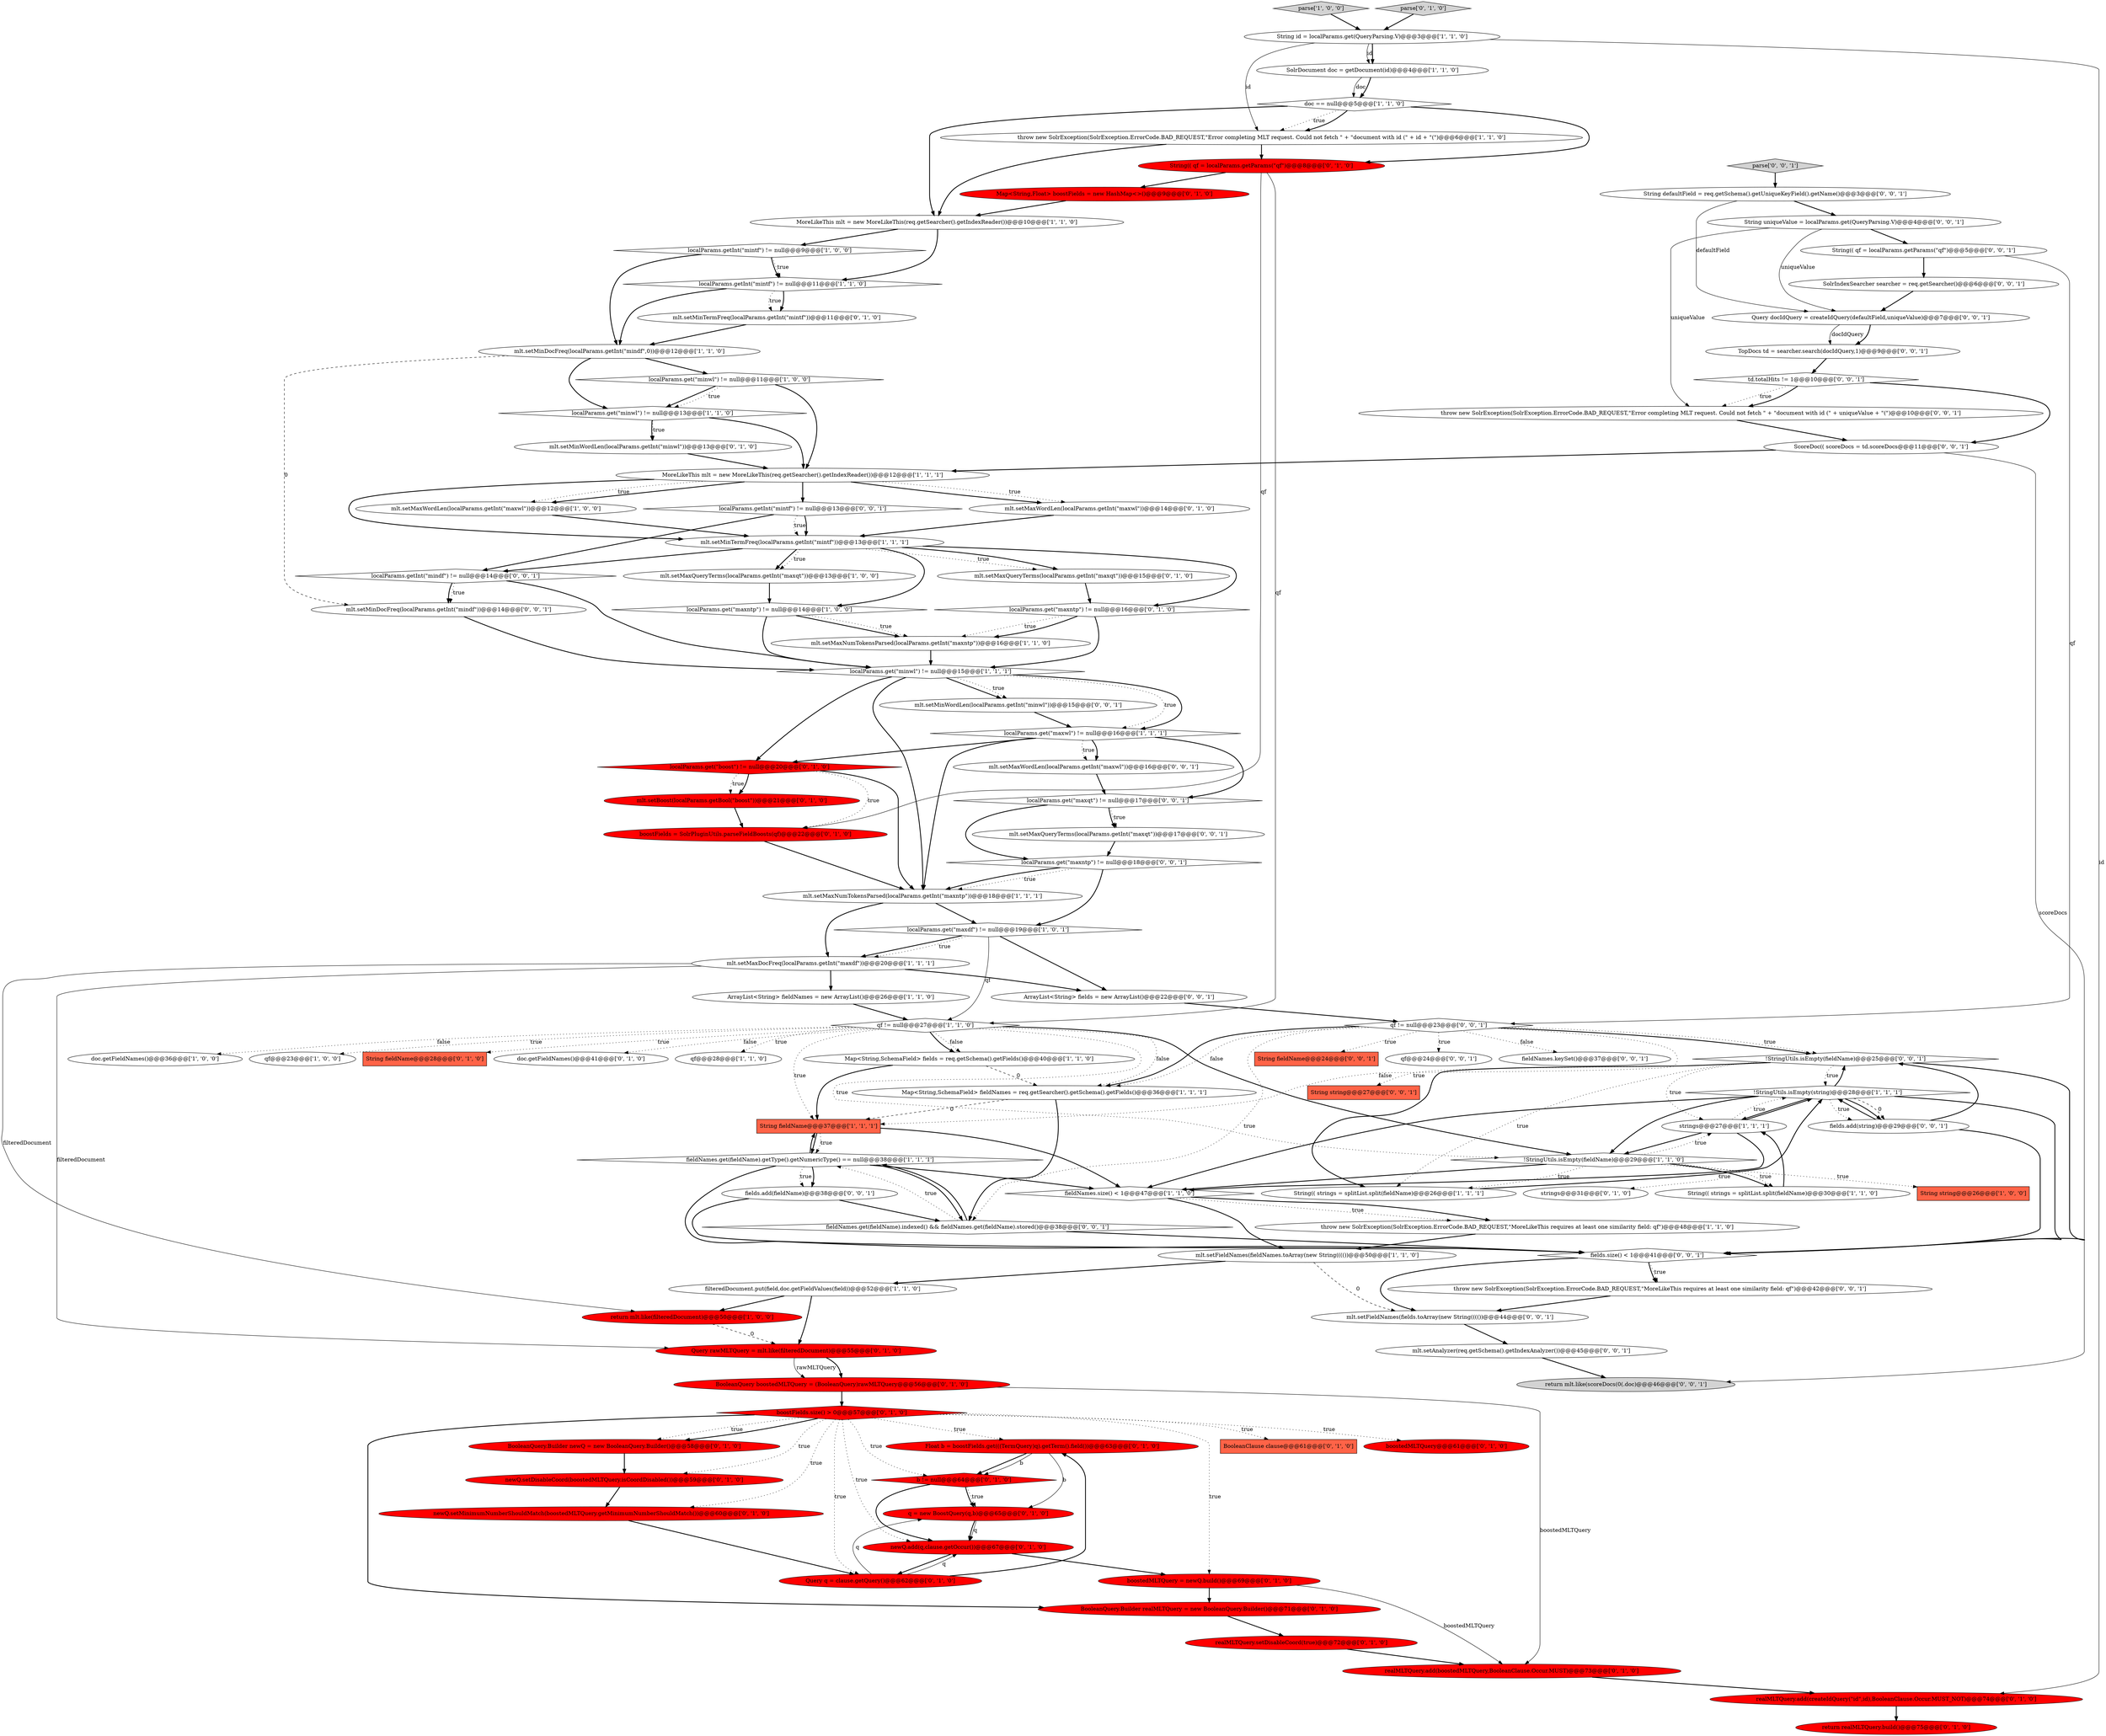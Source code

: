 digraph {
3 [style = filled, label = "localParams.getInt(\"mintf\") != null@@@9@@@['1', '0', '0']", fillcolor = white, shape = diamond image = "AAA0AAABBB1BBB"];
51 [style = filled, label = "mlt.setMaxWordLen(localParams.getInt(\"maxwl\"))@@@14@@@['0', '1', '0']", fillcolor = white, shape = ellipse image = "AAA0AAABBB2BBB"];
9 [style = filled, label = "mlt.setMaxNumTokensParsed(localParams.getInt(\"maxntp\"))@@@18@@@['1', '1', '1']", fillcolor = white, shape = ellipse image = "AAA0AAABBB1BBB"];
13 [style = filled, label = "Map<String,SchemaField> fieldNames = req.getSearcher().getSchema().getFields()@@@36@@@['1', '1', '1']", fillcolor = white, shape = ellipse image = "AAA0AAABBB1BBB"];
58 [style = filled, label = "mlt.setMinWordLen(localParams.getInt(\"minwl\"))@@@13@@@['0', '1', '0']", fillcolor = white, shape = ellipse image = "AAA0AAABBB2BBB"];
24 [style = filled, label = "MoreLikeThis mlt = new MoreLikeThis(req.getSearcher().getIndexReader())@@@12@@@['1', '1', '1']", fillcolor = white, shape = ellipse image = "AAA0AAABBB1BBB"];
44 [style = filled, label = "mlt.setMaxQueryTerms(localParams.getInt(\"maxqt\"))@@@15@@@['0', '1', '0']", fillcolor = white, shape = ellipse image = "AAA0AAABBB2BBB"];
89 [style = filled, label = "String(( qf = localParams.getParams(\"qf\")@@@5@@@['0', '0', '1']", fillcolor = white, shape = ellipse image = "AAA0AAABBB3BBB"];
48 [style = filled, label = "boostFields.size() > 0@@@57@@@['0', '1', '0']", fillcolor = red, shape = diamond image = "AAA1AAABBB2BBB"];
65 [style = filled, label = "Float b = boostFields.get(((TermQuery)q).getTerm().field())@@@63@@@['0', '1', '0']", fillcolor = red, shape = ellipse image = "AAA1AAABBB2BBB"];
16 [style = filled, label = "localParams.get(\"maxwl\") != null@@@16@@@['1', '1', '1']", fillcolor = white, shape = diamond image = "AAA0AAABBB1BBB"];
49 [style = filled, label = "realMLTQuery.add(createIdQuery(\"id\",id),BooleanClause.Occur.MUST_NOT)@@@74@@@['0', '1', '0']", fillcolor = red, shape = ellipse image = "AAA1AAABBB2BBB"];
32 [style = filled, label = "String fieldName@@@37@@@['1', '1', '1']", fillcolor = tomato, shape = box image = "AAA0AAABBB1BBB"];
25 [style = filled, label = "return mlt.like(filteredDocument)@@@50@@@['1', '0', '0']", fillcolor = red, shape = ellipse image = "AAA1AAABBB1BBB"];
100 [style = filled, label = "mlt.setMinWordLen(localParams.getInt(\"minwl\"))@@@15@@@['0', '0', '1']", fillcolor = white, shape = ellipse image = "AAA0AAABBB3BBB"];
81 [style = filled, label = "String string@@@27@@@['0', '0', '1']", fillcolor = tomato, shape = box image = "AAA0AAABBB3BBB"];
21 [style = filled, label = "ArrayList<String> fieldNames = new ArrayList()@@@26@@@['1', '1', '0']", fillcolor = white, shape = ellipse image = "AAA0AAABBB1BBB"];
107 [style = filled, label = "throw new SolrException(SolrException.ErrorCode.BAD_REQUEST,\"MoreLikeThis requires at least one similarity field: qf\")@@@42@@@['0', '0', '1']", fillcolor = white, shape = ellipse image = "AAA0AAABBB3BBB"];
14 [style = filled, label = "parse['1', '0', '0']", fillcolor = lightgray, shape = diamond image = "AAA0AAABBB1BBB"];
67 [style = filled, label = "String(( qf = localParams.getParams(\"qf\")@@@8@@@['0', '1', '0']", fillcolor = red, shape = ellipse image = "AAA1AAABBB2BBB"];
77 [style = filled, label = "ArrayList<String> fields = new ArrayList()@@@22@@@['0', '0', '1']", fillcolor = white, shape = ellipse image = "AAA0AAABBB3BBB"];
17 [style = filled, label = "throw new SolrException(SolrException.ErrorCode.BAD_REQUEST,\"Error completing MLT request. Could not fetch \" + \"document with id (\" + id + \"(\")@@@6@@@['1', '1', '0']", fillcolor = white, shape = ellipse image = "AAA0AAABBB1BBB"];
8 [style = filled, label = "filteredDocument.put(field,doc.getFieldValues(field))@@@52@@@['1', '1', '0']", fillcolor = white, shape = ellipse image = "AAA0AAABBB1BBB"];
5 [style = filled, label = "localParams.get(\"maxntp\") != null@@@14@@@['1', '0', '0']", fillcolor = white, shape = diamond image = "AAA0AAABBB1BBB"];
39 [style = filled, label = "SolrDocument doc = getDocument(id)@@@4@@@['1', '1', '0']", fillcolor = white, shape = ellipse image = "AAA0AAABBB1BBB"];
83 [style = filled, label = "String defaultField = req.getSchema().getUniqueKeyField().getName()@@@3@@@['0', '0', '1']", fillcolor = white, shape = ellipse image = "AAA0AAABBB3BBB"];
93 [style = filled, label = "localParams.getInt(\"mindf\") != null@@@14@@@['0', '0', '1']", fillcolor = white, shape = diamond image = "AAA0AAABBB3BBB"];
63 [style = filled, label = "BooleanQuery.Builder realMLTQuery = new BooleanQuery.Builder()@@@71@@@['0', '1', '0']", fillcolor = red, shape = ellipse image = "AAA1AAABBB2BBB"];
85 [style = filled, label = "return mlt.like(scoreDocs(0(.doc)@@@46@@@['0', '0', '1']", fillcolor = lightgray, shape = ellipse image = "AAA0AAABBB3BBB"];
47 [style = filled, label = "Query rawMLTQuery = mlt.like(filteredDocument)@@@55@@@['0', '1', '0']", fillcolor = red, shape = ellipse image = "AAA1AAABBB2BBB"];
20 [style = filled, label = "mlt.setMaxNumTokensParsed(localParams.getInt(\"maxntp\"))@@@16@@@['1', '1', '0']", fillcolor = white, shape = ellipse image = "AAA0AAABBB1BBB"];
70 [style = filled, label = "realMLTQuery.setDisableCoord(true)@@@72@@@['0', '1', '0']", fillcolor = red, shape = ellipse image = "AAA1AAABBB2BBB"];
92 [style = filled, label = "Query docIdQuery = createIdQuery(defaultField,uniqueValue)@@@7@@@['0', '0', '1']", fillcolor = white, shape = ellipse image = "AAA0AAABBB3BBB"];
18 [style = filled, label = "fieldNames.get(fieldName).getType().getNumericType() == null@@@38@@@['1', '1', '1']", fillcolor = white, shape = diamond image = "AAA0AAABBB1BBB"];
72 [style = filled, label = "realMLTQuery.add(boostedMLTQuery,BooleanClause.Occur.MUST)@@@73@@@['0', '1', '0']", fillcolor = red, shape = ellipse image = "AAA1AAABBB2BBB"];
36 [style = filled, label = "localParams.get(\"maxdf\") != null@@@19@@@['1', '0', '1']", fillcolor = white, shape = diamond image = "AAA0AAABBB1BBB"];
33 [style = filled, label = "!StringUtils.isEmpty(string)@@@28@@@['1', '1', '1']", fillcolor = white, shape = diamond image = "AAA0AAABBB1BBB"];
42 [style = filled, label = "BooleanClause clause@@@61@@@['0', '1', '0']", fillcolor = tomato, shape = box image = "AAA0AAABBB2BBB"];
6 [style = filled, label = "doc.getFieldNames()@@@36@@@['1', '0', '0']", fillcolor = white, shape = ellipse image = "AAA0AAABBB1BBB"];
73 [style = filled, label = "parse['0', '1', '0']", fillcolor = lightgray, shape = diamond image = "AAA0AAABBB2BBB"];
69 [style = filled, label = "Map<String,Float> boostFields = new HashMap<>()@@@9@@@['0', '1', '0']", fillcolor = red, shape = ellipse image = "AAA1AAABBB2BBB"];
75 [style = filled, label = "localParams.get(\"maxntp\") != null@@@18@@@['0', '0', '1']", fillcolor = white, shape = diamond image = "AAA0AAABBB3BBB"];
1 [style = filled, label = "strings@@@27@@@['1', '1', '1']", fillcolor = white, shape = ellipse image = "AAA0AAABBB1BBB"];
37 [style = filled, label = "MoreLikeThis mlt = new MoreLikeThis(req.getSearcher().getIndexReader())@@@10@@@['1', '1', '0']", fillcolor = white, shape = ellipse image = "AAA0AAABBB1BBB"];
43 [style = filled, label = "newQ.setMinimumNumberShouldMatch(boostedMLTQuery.getMinimumNumberShouldMatch())@@@60@@@['0', '1', '0']", fillcolor = red, shape = ellipse image = "AAA1AAABBB2BBB"];
2 [style = filled, label = "mlt.setMaxQueryTerms(localParams.getInt(\"maxqt\"))@@@13@@@['1', '0', '0']", fillcolor = white, shape = ellipse image = "AAA0AAABBB1BBB"];
104 [style = filled, label = "fields.add(string)@@@29@@@['0', '0', '1']", fillcolor = white, shape = ellipse image = "AAA0AAABBB3BBB"];
11 [style = filled, label = "mlt.setFieldNames(fieldNames.toArray(new String(((())@@@50@@@['1', '1', '0']", fillcolor = white, shape = ellipse image = "AAA0AAABBB1BBB"];
88 [style = filled, label = "throw new SolrException(SolrException.ErrorCode.BAD_REQUEST,\"Error completing MLT request. Could not fetch \" + \"document with id (\" + uniqueValue + \"(\")@@@10@@@['0', '0', '1']", fillcolor = white, shape = ellipse image = "AAA0AAABBB3BBB"];
38 [style = filled, label = "localParams.get(\"minwl\") != null@@@15@@@['1', '1', '1']", fillcolor = white, shape = diamond image = "AAA0AAABBB1BBB"];
59 [style = filled, label = "boostedMLTQuery@@@61@@@['0', '1', '0']", fillcolor = red, shape = ellipse image = "AAA1AAABBB2BBB"];
94 [style = filled, label = "String fieldName@@@24@@@['0', '0', '1']", fillcolor = tomato, shape = box image = "AAA0AAABBB3BBB"];
30 [style = filled, label = "Map<String,SchemaField> fields = req.getSchema().getFields()@@@40@@@['1', '1', '0']", fillcolor = white, shape = ellipse image = "AAA0AAABBB1BBB"];
23 [style = filled, label = "qf != null@@@27@@@['1', '1', '0']", fillcolor = white, shape = diamond image = "AAA0AAABBB1BBB"];
28 [style = filled, label = "doc == null@@@5@@@['1', '1', '0']", fillcolor = white, shape = diamond image = "AAA0AAABBB1BBB"];
53 [style = filled, label = "q = new BoostQuery(q,b)@@@65@@@['0', '1', '0']", fillcolor = red, shape = ellipse image = "AAA1AAABBB2BBB"];
71 [style = filled, label = "boostFields = SolrPluginUtils.parseFieldBoosts(qf)@@@22@@@['0', '1', '0']", fillcolor = red, shape = ellipse image = "AAA1AAABBB2BBB"];
97 [style = filled, label = "fieldNames.get(fieldName).indexed() && fieldNames.get(fieldName).stored()@@@38@@@['0', '0', '1']", fillcolor = white, shape = diamond image = "AAA0AAABBB3BBB"];
76 [style = filled, label = "SolrIndexSearcher searcher = req.getSearcher()@@@6@@@['0', '0', '1']", fillcolor = white, shape = ellipse image = "AAA0AAABBB3BBB"];
31 [style = filled, label = "String(( strings = splitList.split(fieldName)@@@30@@@['1', '1', '0']", fillcolor = white, shape = ellipse image = "AAA0AAABBB1BBB"];
68 [style = filled, label = "newQ.setDisableCoord(boostedMLTQuery.isCoordDisabled())@@@59@@@['0', '1', '0']", fillcolor = red, shape = ellipse image = "AAA1AAABBB2BBB"];
7 [style = filled, label = "String string@@@26@@@['1', '0', '0']", fillcolor = tomato, shape = box image = "AAA0AAABBB1BBB"];
62 [style = filled, label = "Query q = clause.getQuery()@@@62@@@['0', '1', '0']", fillcolor = red, shape = ellipse image = "AAA1AAABBB2BBB"];
50 [style = filled, label = "BooleanQuery boostedMLTQuery = (BooleanQuery)rawMLTQuery@@@56@@@['0', '1', '0']", fillcolor = red, shape = ellipse image = "AAA1AAABBB2BBB"];
34 [style = filled, label = "qf@@@23@@@['1', '0', '0']", fillcolor = white, shape = ellipse image = "AAA0AAABBB1BBB"];
102 [style = filled, label = "mlt.setMaxQueryTerms(localParams.getInt(\"maxqt\"))@@@17@@@['0', '0', '1']", fillcolor = white, shape = ellipse image = "AAA0AAABBB3BBB"];
66 [style = filled, label = "strings@@@31@@@['0', '1', '0']", fillcolor = white, shape = ellipse image = "AAA0AAABBB2BBB"];
90 [style = filled, label = "mlt.setAnalyzer(req.getSchema().getIndexAnalyzer())@@@45@@@['0', '0', '1']", fillcolor = white, shape = ellipse image = "AAA0AAABBB3BBB"];
10 [style = filled, label = "mlt.setMinTermFreq(localParams.getInt(\"mintf\"))@@@13@@@['1', '1', '1']", fillcolor = white, shape = ellipse image = "AAA0AAABBB1BBB"];
0 [style = filled, label = "mlt.setMaxWordLen(localParams.getInt(\"maxwl\"))@@@12@@@['1', '0', '0']", fillcolor = white, shape = ellipse image = "AAA0AAABBB1BBB"];
61 [style = filled, label = "return realMLTQuery.build()@@@75@@@['0', '1', '0']", fillcolor = red, shape = ellipse image = "AAA1AAABBB2BBB"];
101 [style = filled, label = "fields.add(fieldName)@@@38@@@['0', '0', '1']", fillcolor = white, shape = ellipse image = "AAA0AAABBB3BBB"];
80 [style = filled, label = "localParams.getInt(\"mintf\") != null@@@13@@@['0', '0', '1']", fillcolor = white, shape = diamond image = "AAA0AAABBB3BBB"];
46 [style = filled, label = "String fieldName@@@28@@@['0', '1', '0']", fillcolor = tomato, shape = box image = "AAA0AAABBB2BBB"];
86 [style = filled, label = "td.totalHits != 1@@@10@@@['0', '0', '1']", fillcolor = white, shape = diamond image = "AAA0AAABBB3BBB"];
87 [style = filled, label = "mlt.setFieldNames(fields.toArray(new String(((())@@@44@@@['0', '0', '1']", fillcolor = white, shape = ellipse image = "AAA0AAABBB3BBB"];
35 [style = filled, label = "mlt.setMaxDocFreq(localParams.getInt(\"maxdf\"))@@@20@@@['1', '1', '1']", fillcolor = white, shape = ellipse image = "AAA0AAABBB1BBB"];
12 [style = filled, label = "String(( strings = splitList.split(fieldName)@@@26@@@['1', '1', '1']", fillcolor = white, shape = ellipse image = "AAA0AAABBB1BBB"];
27 [style = filled, label = "!StringUtils.isEmpty(fieldName)@@@29@@@['1', '1', '0']", fillcolor = white, shape = diamond image = "AAA0AAABBB1BBB"];
74 [style = filled, label = "localParams.get(\"maxntp\") != null@@@16@@@['0', '1', '0']", fillcolor = white, shape = diamond image = "AAA0AAABBB2BBB"];
60 [style = filled, label = "boostedMLTQuery = newQ.build()@@@69@@@['0', '1', '0']", fillcolor = red, shape = ellipse image = "AAA1AAABBB2BBB"];
45 [style = filled, label = "BooleanQuery.Builder newQ = new BooleanQuery.Builder()@@@58@@@['0', '1', '0']", fillcolor = red, shape = ellipse image = "AAA1AAABBB2BBB"];
78 [style = filled, label = "ScoreDoc(( scoreDocs = td.scoreDocs@@@11@@@['0', '0', '1']", fillcolor = white, shape = ellipse image = "AAA0AAABBB3BBB"];
52 [style = filled, label = "mlt.setBoost(localParams.getBool(\"boost\"))@@@21@@@['0', '1', '0']", fillcolor = red, shape = ellipse image = "AAA1AAABBB2BBB"];
105 [style = filled, label = "qf@@@24@@@['0', '0', '1']", fillcolor = white, shape = ellipse image = "AAA0AAABBB3BBB"];
84 [style = filled, label = "!StringUtils.isEmpty(fieldName)@@@25@@@['0', '0', '1']", fillcolor = white, shape = diamond image = "AAA0AAABBB3BBB"];
79 [style = filled, label = "mlt.setMaxWordLen(localParams.getInt(\"maxwl\"))@@@16@@@['0', '0', '1']", fillcolor = white, shape = ellipse image = "AAA0AAABBB3BBB"];
106 [style = filled, label = "String uniqueValue = localParams.get(QueryParsing.V)@@@4@@@['0', '0', '1']", fillcolor = white, shape = ellipse image = "AAA0AAABBB3BBB"];
98 [style = filled, label = "fields.size() < 1@@@41@@@['0', '0', '1']", fillcolor = white, shape = diamond image = "AAA0AAABBB3BBB"];
29 [style = filled, label = "localParams.getInt(\"mintf\") != null@@@11@@@['1', '1', '0']", fillcolor = white, shape = diamond image = "AAA0AAABBB1BBB"];
56 [style = filled, label = "doc.getFieldNames()@@@41@@@['0', '1', '0']", fillcolor = white, shape = ellipse image = "AAA0AAABBB2BBB"];
95 [style = filled, label = "qf != null@@@23@@@['0', '0', '1']", fillcolor = white, shape = diamond image = "AAA0AAABBB3BBB"];
19 [style = filled, label = "String id = localParams.get(QueryParsing.V)@@@3@@@['1', '1', '0']", fillcolor = white, shape = ellipse image = "AAA0AAABBB1BBB"];
64 [style = filled, label = "localParams.get(\"boost\") != null@@@20@@@['0', '1', '0']", fillcolor = red, shape = diamond image = "AAA1AAABBB2BBB"];
22 [style = filled, label = "fieldNames.size() < 1@@@47@@@['1', '1', '0']", fillcolor = white, shape = diamond image = "AAA0AAABBB1BBB"];
103 [style = filled, label = "mlt.setMinDocFreq(localParams.getInt(\"mindf\"))@@@14@@@['0', '0', '1']", fillcolor = white, shape = ellipse image = "AAA0AAABBB3BBB"];
40 [style = filled, label = "qf@@@28@@@['1', '1', '0']", fillcolor = white, shape = ellipse image = "AAA0AAABBB1BBB"];
99 [style = filled, label = "TopDocs td = searcher.search(docIdQuery,1)@@@9@@@['0', '0', '1']", fillcolor = white, shape = ellipse image = "AAA0AAABBB3BBB"];
57 [style = filled, label = "newQ.add(q,clause.getOccur())@@@67@@@['0', '1', '0']", fillcolor = red, shape = ellipse image = "AAA1AAABBB2BBB"];
26 [style = filled, label = "mlt.setMinDocFreq(localParams.getInt(\"mindf\",0))@@@12@@@['1', '1', '0']", fillcolor = white, shape = ellipse image = "AAA0AAABBB1BBB"];
15 [style = filled, label = "localParams.get(\"minwl\") != null@@@13@@@['1', '1', '0']", fillcolor = white, shape = diamond image = "AAA0AAABBB1BBB"];
55 [style = filled, label = "b != null@@@64@@@['0', '1', '0']", fillcolor = red, shape = diamond image = "AAA1AAABBB2BBB"];
82 [style = filled, label = "fieldNames.keySet()@@@37@@@['0', '0', '1']", fillcolor = white, shape = ellipse image = "AAA0AAABBB3BBB"];
4 [style = filled, label = "localParams.get(\"minwl\") != null@@@11@@@['1', '0', '0']", fillcolor = white, shape = diamond image = "AAA0AAABBB1BBB"];
54 [style = filled, label = "mlt.setMinTermFreq(localParams.getInt(\"mintf\"))@@@11@@@['0', '1', '0']", fillcolor = white, shape = ellipse image = "AAA0AAABBB2BBB"];
96 [style = filled, label = "localParams.get(\"maxqt\") != null@@@17@@@['0', '0', '1']", fillcolor = white, shape = diamond image = "AAA0AAABBB3BBB"];
91 [style = filled, label = "parse['0', '0', '1']", fillcolor = lightgray, shape = diamond image = "AAA0AAABBB3BBB"];
41 [style = filled, label = "throw new SolrException(SolrException.ErrorCode.BAD_REQUEST,\"MoreLikeThis requires at least one similarity field: qf\")@@@48@@@['1', '1', '0']", fillcolor = white, shape = ellipse image = "AAA0AAABBB1BBB"];
38->64 [style = bold, label=""];
95->84 [style = bold, label=""];
35->77 [style = bold, label=""];
95->105 [style = dotted, label="true"];
74->20 [style = dotted, label="true"];
32->22 [style = bold, label=""];
27->1 [style = dotted, label="true"];
10->44 [style = dotted, label="true"];
18->101 [style = bold, label=""];
5->20 [style = bold, label=""];
52->71 [style = bold, label=""];
68->43 [style = bold, label=""];
57->62 [style = bold, label=""];
75->9 [style = dotted, label="true"];
71->9 [style = bold, label=""];
44->74 [style = bold, label=""];
4->15 [style = bold, label=""];
1->27 [style = bold, label=""];
19->17 [style = solid, label="id"];
95->13 [style = bold, label=""];
13->97 [style = bold, label=""];
16->64 [style = bold, label=""];
33->104 [style = bold, label=""];
98->87 [style = bold, label=""];
35->47 [style = solid, label="filteredDocument"];
19->39 [style = solid, label="id"];
31->1 [style = bold, label=""];
41->11 [style = bold, label=""];
51->10 [style = bold, label=""];
5->38 [style = bold, label=""];
95->84 [style = dotted, label="true"];
23->46 [style = dotted, label="true"];
9->35 [style = bold, label=""];
95->82 [style = dotted, label="false"];
37->3 [style = bold, label=""];
67->69 [style = bold, label=""];
84->98 [style = bold, label=""];
99->86 [style = bold, label=""];
1->33 [style = bold, label=""];
55->57 [style = bold, label=""];
18->22 [style = bold, label=""];
38->16 [style = dotted, label="true"];
60->72 [style = solid, label="boostedMLTQuery"];
50->72 [style = solid, label="boostedMLTQuery"];
104->33 [style = bold, label=""];
104->98 [style = bold, label=""];
45->68 [style = bold, label=""];
26->103 [style = dashed, label="0"];
62->65 [style = bold, label=""];
38->100 [style = bold, label=""];
26->15 [style = bold, label=""];
60->63 [style = bold, label=""];
18->32 [style = bold, label=""];
8->47 [style = bold, label=""];
23->56 [style = dotted, label="false"];
97->18 [style = bold, label=""];
24->80 [style = bold, label=""];
36->77 [style = bold, label=""];
48->43 [style = dotted, label="true"];
30->13 [style = dashed, label="0"];
97->98 [style = bold, label=""];
32->18 [style = bold, label=""];
33->104 [style = dashed, label="0"];
64->52 [style = dotted, label="true"];
18->101 [style = dotted, label="true"];
36->23 [style = solid, label="qf"];
54->26 [style = bold, label=""];
16->9 [style = bold, label=""];
15->58 [style = dotted, label="true"];
95->32 [style = dotted, label="false"];
80->93 [style = bold, label=""];
24->10 [style = bold, label=""];
64->9 [style = bold, label=""];
96->75 [style = bold, label=""];
28->37 [style = bold, label=""];
106->92 [style = solid, label="uniqueValue"];
64->52 [style = bold, label=""];
23->30 [style = bold, label=""];
3->29 [style = dotted, label="true"];
78->24 [style = bold, label=""];
48->59 [style = dotted, label="true"];
24->0 [style = bold, label=""];
48->55 [style = dotted, label="true"];
98->107 [style = bold, label=""];
76->92 [style = bold, label=""];
22->41 [style = bold, label=""];
100->16 [style = bold, label=""];
19->39 [style = bold, label=""];
37->29 [style = bold, label=""];
27->31 [style = bold, label=""];
57->60 [style = bold, label=""];
92->99 [style = bold, label=""];
89->95 [style = solid, label="qf"];
33->84 [style = bold, label=""];
23->13 [style = dotted, label="false"];
78->85 [style = solid, label="scoreDocs"];
20->38 [style = bold, label=""];
86->78 [style = bold, label=""];
28->17 [style = dotted, label="true"];
17->37 [style = bold, label=""];
26->4 [style = bold, label=""];
106->88 [style = solid, label="uniqueValue"];
27->22 [style = bold, label=""];
35->21 [style = bold, label=""];
33->27 [style = bold, label=""];
18->98 [style = bold, label=""];
29->26 [style = bold, label=""];
23->40 [style = dotted, label="true"];
84->1 [style = dotted, label="true"];
13->32 [style = dashed, label="0"];
83->92 [style = solid, label="defaultField"];
1->33 [style = dotted, label="true"];
10->44 [style = bold, label=""];
93->103 [style = bold, label=""];
35->25 [style = solid, label="filteredDocument"];
24->0 [style = dotted, label="true"];
64->71 [style = dotted, label="true"];
55->53 [style = dotted, label="true"];
23->27 [style = dotted, label="true"];
12->33 [style = bold, label=""];
48->60 [style = dotted, label="true"];
11->8 [style = bold, label=""];
74->38 [style = bold, label=""];
10->2 [style = bold, label=""];
65->55 [style = bold, label=""];
95->97 [style = dotted, label="true"];
62->53 [style = solid, label="q"];
36->35 [style = bold, label=""];
65->53 [style = solid, label="b"];
69->37 [style = bold, label=""];
48->68 [style = dotted, label="true"];
3->29 [style = bold, label=""];
22->11 [style = bold, label=""];
73->19 [style = bold, label=""];
21->23 [style = bold, label=""];
67->71 [style = solid, label="qf"];
24->51 [style = dotted, label="true"];
75->9 [style = bold, label=""];
86->88 [style = dotted, label="true"];
62->57 [style = solid, label="q"];
24->51 [style = bold, label=""];
16->79 [style = bold, label=""];
32->18 [style = dotted, label="true"];
84->81 [style = dotted, label="true"];
4->24 [style = bold, label=""];
33->104 [style = dotted, label="true"];
91->83 [style = bold, label=""];
15->58 [style = bold, label=""];
90->85 [style = bold, label=""];
47->50 [style = solid, label="rawMLTQuery"];
93->103 [style = dotted, label="true"];
58->24 [style = bold, label=""];
39->28 [style = solid, label="doc"];
38->16 [style = bold, label=""];
38->9 [style = bold, label=""];
19->49 [style = solid, label="id"];
3->26 [style = bold, label=""];
63->70 [style = bold, label=""];
87->90 [style = bold, label=""];
30->32 [style = bold, label=""];
14->19 [style = bold, label=""];
80->10 [style = dotted, label="true"];
97->18 [style = dotted, label="true"];
25->47 [style = dashed, label="0"];
83->106 [style = bold, label=""];
4->15 [style = dotted, label="true"];
48->62 [style = dotted, label="true"];
50->48 [style = bold, label=""];
98->107 [style = dotted, label="true"];
49->61 [style = bold, label=""];
48->45 [style = dotted, label="true"];
93->38 [style = bold, label=""];
29->54 [style = bold, label=""];
16->96 [style = bold, label=""];
47->50 [style = bold, label=""];
103->38 [style = bold, label=""];
23->32 [style = dotted, label="true"];
89->76 [style = bold, label=""];
84->12 [style = bold, label=""];
84->33 [style = dotted, label="true"];
17->67 [style = bold, label=""];
10->5 [style = bold, label=""];
101->97 [style = bold, label=""];
10->2 [style = dotted, label="true"];
29->54 [style = dotted, label="true"];
18->97 [style = bold, label=""];
27->31 [style = dotted, label="true"];
22->41 [style = dotted, label="true"];
84->12 [style = dotted, label="true"];
10->93 [style = bold, label=""];
28->17 [style = bold, label=""];
27->66 [style = dotted, label="true"];
95->94 [style = dotted, label="true"];
70->72 [style = bold, label=""];
11->87 [style = dashed, label="0"];
65->55 [style = solid, label="b"];
33->22 [style = bold, label=""];
2->5 [style = bold, label=""];
92->99 [style = solid, label="docIdQuery"];
9->36 [style = bold, label=""];
88->78 [style = bold, label=""];
95->13 [style = dotted, label="false"];
48->65 [style = dotted, label="true"];
43->62 [style = bold, label=""];
106->89 [style = bold, label=""];
77->95 [style = bold, label=""];
16->79 [style = dotted, label="true"];
23->27 [style = bold, label=""];
28->67 [style = bold, label=""];
72->49 [style = bold, label=""];
96->102 [style = bold, label=""];
53->57 [style = bold, label=""];
86->88 [style = bold, label=""];
79->96 [style = bold, label=""];
48->42 [style = dotted, label="true"];
74->20 [style = bold, label=""];
33->1 [style = bold, label=""];
80->10 [style = bold, label=""];
27->12 [style = dotted, label="true"];
96->102 [style = dotted, label="true"];
104->84 [style = bold, label=""];
39->28 [style = bold, label=""];
107->87 [style = bold, label=""];
23->30 [style = dotted, label="false"];
1->22 [style = bold, label=""];
101->98 [style = bold, label=""];
0->10 [style = bold, label=""];
48->45 [style = bold, label=""];
27->7 [style = dotted, label="true"];
23->6 [style = dotted, label="false"];
10->74 [style = bold, label=""];
15->24 [style = bold, label=""];
33->98 [style = bold, label=""];
67->23 [style = solid, label="qf"];
55->53 [style = bold, label=""];
48->63 [style = bold, label=""];
102->75 [style = bold, label=""];
5->20 [style = dotted, label="true"];
75->36 [style = bold, label=""];
38->100 [style = dotted, label="true"];
36->35 [style = dotted, label="true"];
23->34 [style = dotted, label="true"];
8->25 [style = bold, label=""];
53->57 [style = solid, label="q"];
48->57 [style = dotted, label="true"];
}
